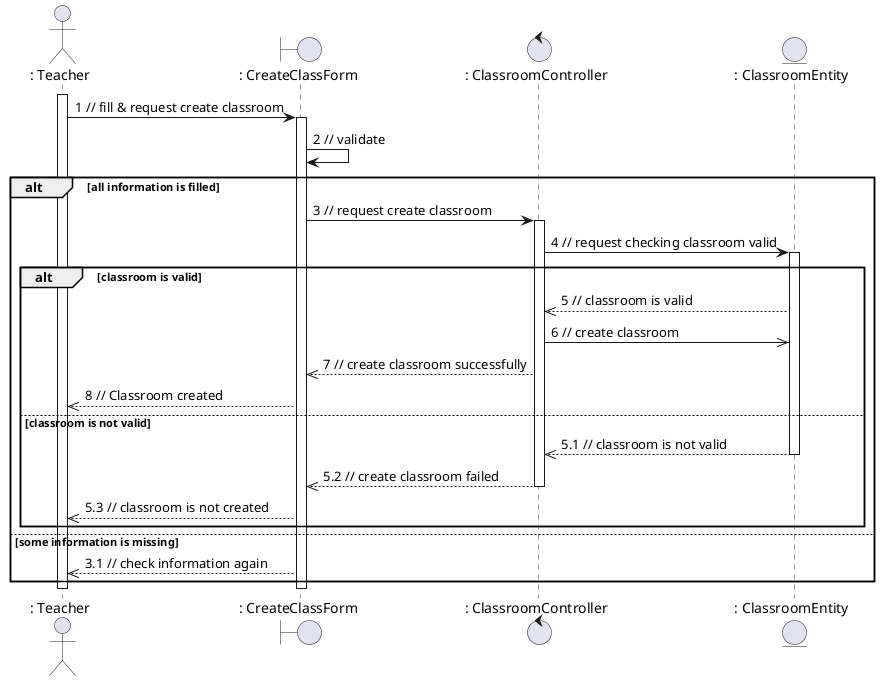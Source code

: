@startuml createClass

actor ": Teacher"
boundary ": CreateClassForm"
control ": ClassroomController"
entity ": ClassroomEntity"

activate ": Teacher"
": Teacher" -> ": CreateClassForm": 1 // fill & request create classroom
activate ": CreateClassForm"
": CreateClassForm" -> ": CreateClassForm": 2 // validate
alt all information is filled
    ": CreateClassForm" -> ": ClassroomController": 3 // request create classroom
    activate ": ClassroomController"
    ": ClassroomController" -> ": ClassroomEntity": 4 // request checking classroom valid
    activate ": ClassroomEntity"
    alt classroom is valid
        ": ClassroomEntity" -->> ": ClassroomController": 5 // classroom is valid
        ": ClassroomController" ->> ": ClassroomEntity": 6 // create classroom
        ": ClassroomController" -->> ": CreateClassForm": 7 // create classroom successfully
        ": CreateClassForm" -->> ": Teacher": 8 // Classroom created
    else classroom is not valid
        ": ClassroomEntity" -->> ": ClassroomController": 5.1 // classroom is not valid
        deactivate ": ClassroomEntity"
        ": ClassroomController" -->> ": CreateClassForm": 5.2 // create classroom failed
        deactivate ": ClassroomController"
        ": CreateClassForm" -->> ": Teacher": 5.3 // classroom is not created
    end
else some information is missing
    ": CreateClassForm" -->> ": Teacher": 3.1 // check information again
end

deactivate ": CreateClassForm"
deactivate ": Teacher"

@enduml